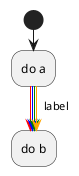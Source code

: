 {
  "sha1": "az94wndg14zb99ngfhbzynaufzvacrh",
  "insertion": {
    "when": "2024-05-30T20:48:21.982Z",
    "user": "plantuml@gmail.com"
  }
}
@startuml
start
:do a;
-[#red;#blue;#green;#orange]-> label;
:do b;
@enduml
